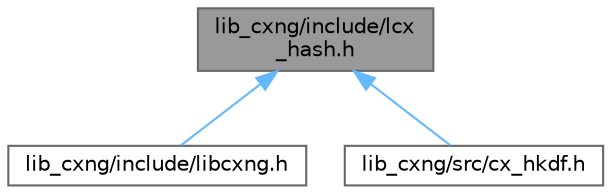 digraph "lib_cxng/include/lcx_hash.h"
{
 // LATEX_PDF_SIZE
  bgcolor="transparent";
  edge [fontname=Helvetica,fontsize=10,labelfontname=Helvetica,labelfontsize=10];
  node [fontname=Helvetica,fontsize=10,shape=box,height=0.2,width=0.4];
  Node1 [label="lib_cxng/include/lcx\l_hash.h",height=0.2,width=0.4,color="gray40", fillcolor="grey60", style="filled", fontcolor="black",tooltip="Hash functions."];
  Node1 -> Node2 [dir="back",color="steelblue1",style="solid"];
  Node2 [label="lib_cxng/include/libcxng.h",height=0.2,width=0.4,color="grey40", fillcolor="white", style="filled",URL="$libcxng_8h.html",tooltip="Include cryptography files."];
  Node1 -> Node3 [dir="back",color="steelblue1",style="solid"];
  Node3 [label="lib_cxng/src/cx_hkdf.h",height=0.2,width=0.4,color="grey40", fillcolor="white", style="filled",URL="$cx__hkdf_8h.html",tooltip=" "];
}
